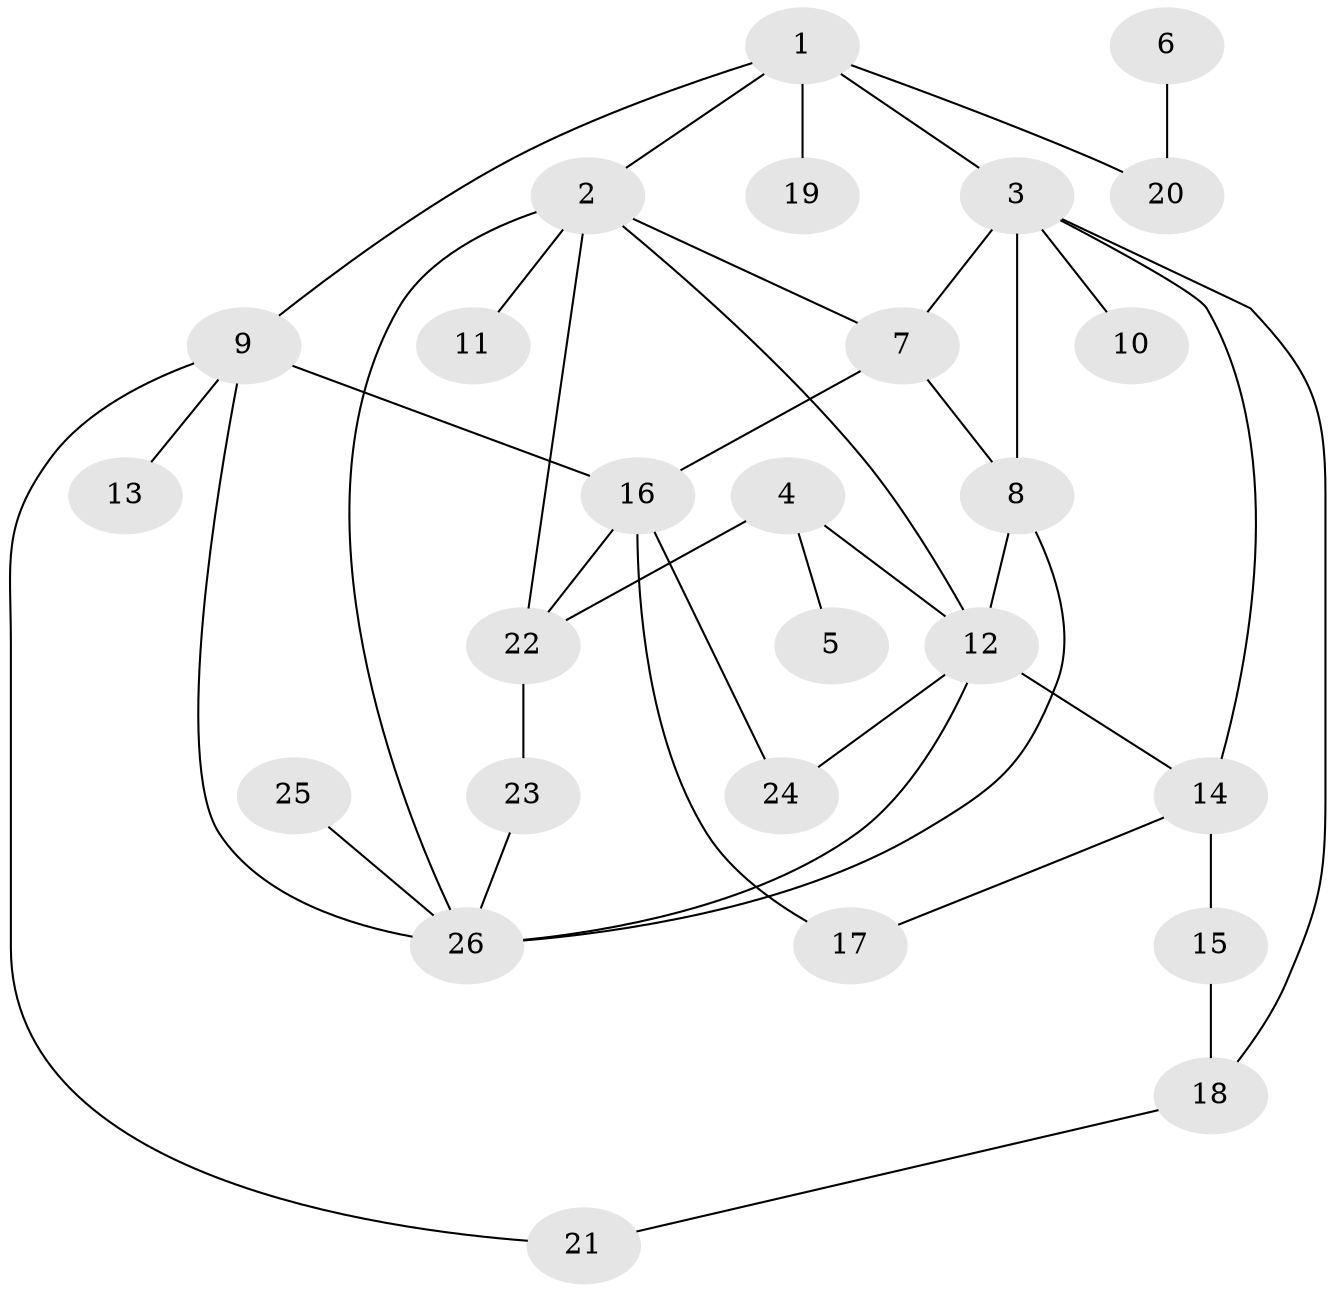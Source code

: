 // original degree distribution, {4: 0.11538461538461539, 6: 0.038461538461538464, 2: 0.34615384615384615, 3: 0.19230769230769232, 5: 0.038461538461538464, 7: 0.038461538461538464, 1: 0.23076923076923078}
// Generated by graph-tools (version 1.1) at 2025/48/03/06/25 01:48:57]
// undirected, 26 vertices, 40 edges
graph export_dot {
graph [start="1"]
  node [color=gray90,style=filled];
  1;
  2;
  3;
  4;
  5;
  6;
  7;
  8;
  9;
  10;
  11;
  12;
  13;
  14;
  15;
  16;
  17;
  18;
  19;
  20;
  21;
  22;
  23;
  24;
  25;
  26;
  1 -- 2 [weight=1.0];
  1 -- 3 [weight=1.0];
  1 -- 9 [weight=1.0];
  1 -- 19 [weight=1.0];
  1 -- 20 [weight=1.0];
  2 -- 7 [weight=1.0];
  2 -- 11 [weight=1.0];
  2 -- 12 [weight=1.0];
  2 -- 22 [weight=2.0];
  2 -- 26 [weight=1.0];
  3 -- 7 [weight=1.0];
  3 -- 8 [weight=1.0];
  3 -- 10 [weight=1.0];
  3 -- 14 [weight=1.0];
  3 -- 18 [weight=1.0];
  4 -- 5 [weight=1.0];
  4 -- 12 [weight=1.0];
  4 -- 22 [weight=1.0];
  6 -- 20 [weight=1.0];
  7 -- 8 [weight=1.0];
  7 -- 16 [weight=1.0];
  8 -- 12 [weight=1.0];
  8 -- 26 [weight=1.0];
  9 -- 13 [weight=1.0];
  9 -- 16 [weight=3.0];
  9 -- 21 [weight=1.0];
  9 -- 26 [weight=1.0];
  12 -- 14 [weight=1.0];
  12 -- 24 [weight=1.0];
  12 -- 26 [weight=1.0];
  14 -- 15 [weight=1.0];
  14 -- 17 [weight=1.0];
  15 -- 18 [weight=1.0];
  16 -- 17 [weight=1.0];
  16 -- 22 [weight=1.0];
  16 -- 24 [weight=1.0];
  18 -- 21 [weight=1.0];
  22 -- 23 [weight=1.0];
  23 -- 26 [weight=1.0];
  25 -- 26 [weight=1.0];
}
